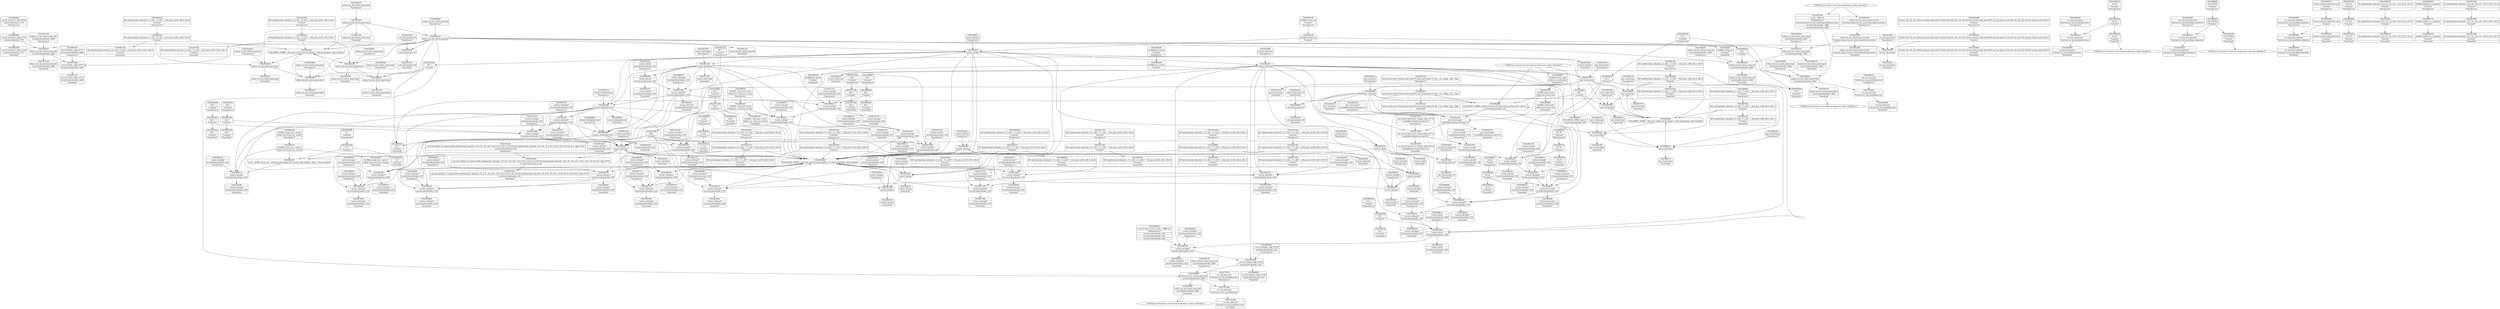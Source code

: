 digraph {
	CE0x5893890 [shape=record,shape=Mrecord,label="{CE0x5893890|_ret_i32_%retval.0,_!dbg_!27728|security/selinux/avc.c,775}"]
	"CONST[source:2(external),value:2(dynamic)][purpose:{subject}][SrcIdx:2]"
	CE0x5861d70 [shape=record,shape=Mrecord,label="{CE0x5861d70|current_sid:tmp5|security/selinux/hooks.c,218|*SummSink*}"]
	"CONST[source:0(mediator),value:2(dynamic)][purpose:{object}][SnkIdx:2]"
	CE0x5867570 [shape=record,shape=Mrecord,label="{CE0x5867570|get_current:tmp|*SummSink*}"]
	CE0x5874900 [shape=record,shape=Mrecord,label="{CE0x5874900|selinux_tun_dev_attach_queue:security|Function::selinux_tun_dev_attach_queue&Arg::security::}"]
	CE0x585f110 [shape=record,shape=Mrecord,label="{CE0x585f110|current_sid:land.lhs.true|*SummSource*}"]
	CE0x5878490 [shape=record,shape=Mrecord,label="{CE0x5878490|current_sid:tmp2|*SummSink*}"]
	CE0x5869a90 [shape=record,shape=Mrecord,label="{CE0x5869a90|current_sid:tmp11|security/selinux/hooks.c,218|*SummSource*}"]
	CE0x58797c0 [shape=record,shape=Mrecord,label="{CE0x58797c0|current_sid:tmp17|security/selinux/hooks.c,218|*SummSource*}"]
	CE0x585fea0 [shape=record,shape=Mrecord,label="{CE0x585fea0|selinux_tun_dev_attach_queue:call1|security/selinux/hooks.c,4669}"]
	CE0x587deb0 [shape=record,shape=Mrecord,label="{CE0x587deb0|_call_void_lockdep_rcu_suspicious(i8*_getelementptr_inbounds_(_25_x_i8_,_25_x_i8_*_.str3,_i32_0,_i32_0),_i32_218,_i8*_getelementptr_inbounds_(_45_x_i8_,_45_x_i8_*_.str12,_i32_0,_i32_0))_#10,_!dbg_!27727|security/selinux/hooks.c,218|*SummSource*}"]
	CE0x5880260 [shape=record,shape=Mrecord,label="{CE0x5880260|_call_void_mcount()_#3}"]
	CE0x5889130 [shape=record,shape=Mrecord,label="{CE0x5889130|current_sid:tobool|security/selinux/hooks.c,218|*SummSink*}"]
	CE0x5854ff0 [shape=record,shape=Mrecord,label="{CE0x5854ff0|selinux_tun_dev_attach_queue:call|security/selinux/hooks.c,4669|*SummSink*}"]
	CE0x5889e80 [shape=record,shape=Mrecord,label="{CE0x5889e80|i32_78|*Constant*|*SummSink*}"]
	CE0x5874140 [shape=record,shape=Mrecord,label="{CE0x5874140|selinux_tun_dev_attach_queue:call1|security/selinux/hooks.c,4669|*SummSource*}"]
	CE0x5896f70 [shape=record,shape=Mrecord,label="{CE0x5896f70|i32_4194304|*Constant*}"]
	CE0x588f7b0 [shape=record,shape=Mrecord,label="{CE0x588f7b0|current_sid:tmp13|security/selinux/hooks.c,218|*SummSource*}"]
	CE0x5861de0 [shape=record,shape=Mrecord,label="{CE0x5861de0|current_sid:tmp6|security/selinux/hooks.c,218}"]
	CE0x588a180 [shape=record,shape=Mrecord,label="{CE0x588a180|current_sid:cred|security/selinux/hooks.c,218|*SummSource*}"]
	CE0x6d6df10 [shape=record,shape=Mrecord,label="{CE0x6d6df10|current_sid:entry|*SummSource*}"]
	CE0x588a840 [shape=record,shape=Mrecord,label="{CE0x588a840|current_sid:tmp24|security/selinux/hooks.c,220|*SummSource*}"]
	CE0x587a120 [shape=record,shape=Mrecord,label="{CE0x587a120|current_sid:do.body}"]
	CE0x586c550 [shape=record,shape=Mrecord,label="{CE0x586c550|i8_1|*Constant*}"]
	CE0x5873490 [shape=record,shape=Mrecord,label="{CE0x5873490|_ret_%struct.task_struct*_%tmp4,_!dbg_!27714|./arch/x86/include/asm/current.h,14|*SummSink*}"]
	CE0x5863df0 [shape=record,shape=Mrecord,label="{CE0x5863df0|current_sid:tmp8|security/selinux/hooks.c,218|*SummSink*}"]
	CE0x58992a0 [shape=record,shape=Mrecord,label="{CE0x58992a0|i16_49|*Constant*|*SummSource*}"]
	CE0x5880ec0 [shape=record,shape=Mrecord,label="{CE0x5880ec0|current_sid:security|security/selinux/hooks.c,218}"]
	CE0x5868960 [shape=record,shape=Mrecord,label="{CE0x5868960|i1_true|*Constant*|*SummSource*}"]
	CE0x5889360 [shape=record,shape=Mrecord,label="{CE0x5889360|i64_2|*Constant*|*SummSink*}"]
	CE0x585cbc0 [shape=record,shape=Mrecord,label="{CE0x585cbc0|current_sid:if.then|*SummSink*}"]
	CE0x586d0e0 [shape=record,shape=Mrecord,label="{CE0x586d0e0|current_sid:tmp|*SummSource*}"]
	CE0x58743c0 [shape=record,shape=Mrecord,label="{CE0x58743c0|i64*_getelementptr_inbounds_(_11_x_i64_,_11_x_i64_*___llvm_gcov_ctr125,_i64_0,_i64_6)|*Constant*}"]
	CE0x5877040 [shape=record,shape=Mrecord,label="{CE0x5877040|i64*_getelementptr_inbounds_(_11_x_i64_,_11_x_i64_*___llvm_gcov_ctr125,_i64_0,_i64_10)|*Constant*|*SummSource*}"]
	CE0x58882c0 [shape=record,shape=Mrecord,label="{CE0x58882c0|_call_void_mcount()_#3|*SummSink*}"]
	CE0x5878ca0 [shape=record,shape=Mrecord,label="{CE0x5878ca0|_call_void_mcount()_#3}"]
	CE0x5877350 [shape=record,shape=Mrecord,label="{CE0x5877350|current_sid:tmp20|security/selinux/hooks.c,218|*SummSource*}"]
	CE0x589a430 [shape=record,shape=Mrecord,label="{CE0x589a430|current_sid:if.end}"]
	CE0x5868660 [shape=record,shape=Mrecord,label="{CE0x5868660|current_sid:tmp14|security/selinux/hooks.c,218|*SummSink*}"]
	CE0x5878350 [shape=record,shape=Mrecord,label="{CE0x5878350|i64*_getelementptr_inbounds_(_11_x_i64_,_11_x_i64_*___llvm_gcov_ctr125,_i64_0,_i64_1)|*Constant*|*SummSource*}"]
	CE0x58925b0 [shape=record,shape=Mrecord,label="{CE0x58925b0|avc_has_perm:auditdata|Function::avc_has_perm&Arg::auditdata::}"]
	CE0x5896e90 [shape=record,shape=Mrecord,label="{CE0x5896e90|avc_has_perm:tclass|Function::avc_has_perm&Arg::tclass::|*SummSink*}"]
	CE0x5867670 [shape=record,shape=Mrecord,label="{CE0x5867670|selinux_tun_dev_attach_queue:tmp4|security/selinux/hooks.c,4667|*SummSink*}"]
	CE0x588e600 [shape=record,shape=Mrecord,label="{CE0x588e600|current_sid:sid|security/selinux/hooks.c,220}"]
	CE0x5878b90 [shape=record,shape=Mrecord,label="{CE0x5878b90|current_sid:tmp3|*SummSink*}"]
	CE0x5885bf0 [shape=record,shape=Mrecord,label="{CE0x5885bf0|current_sid:tmp2|*SummSource*}"]
	CE0x5869d40 [shape=record,shape=Mrecord,label="{CE0x5869d40|current_sid:tmp12|security/selinux/hooks.c,218}"]
	CE0x587e900 [shape=record,shape=Mrecord,label="{CE0x587e900|_ret_i32_%tmp24,_!dbg_!27742|security/selinux/hooks.c,220}"]
	CE0x587f080 [shape=record,shape=Mrecord,label="{CE0x587f080|_call_void_mcount()_#3}"]
	CE0x5865990 [shape=record,shape=Mrecord,label="{CE0x5865990|i32_218|*Constant*}"]
	CE0x58bc910 [shape=record,shape=Mrecord,label="{CE0x58bc910|i64*_getelementptr_inbounds_(_2_x_i64_,_2_x_i64_*___llvm_gcov_ctr98,_i64_0,_i64_1)|*Constant*|*SummSink*}"]
	CE0x75319b0 [shape=record,shape=Mrecord,label="{CE0x75319b0|avc_has_perm:ssid|Function::avc_has_perm&Arg::ssid::}"]
	CE0x58678d0 [shape=record,shape=Mrecord,label="{CE0x58678d0|selinux_tun_dev_attach_queue:tmp4|security/selinux/hooks.c,4667|*SummSource*}"]
	CE0x58679b0 [shape=record,shape=Mrecord,label="{CE0x58679b0|get_current:tmp1|*SummSource*}"]
	CE0x58806f0 [shape=record,shape=Mrecord,label="{CE0x58806f0|i32_22|*Constant*}"]
	CE0x588ff40 [shape=record,shape=Mrecord,label="{CE0x588ff40|i64*_getelementptr_inbounds_(_11_x_i64_,_11_x_i64_*___llvm_gcov_ctr125,_i64_0,_i64_1)|*Constant*}"]
	CE0x5864a90 [shape=record,shape=Mrecord,label="{CE0x5864a90|GLOBAL:get_current|*Constant*}"]
	CE0x587b1d0 [shape=record,shape=Mrecord,label="{CE0x587b1d0|_call_void_mcount()_#3|*SummSource*}"]
	CE0x585cb50 [shape=record,shape=Mrecord,label="{CE0x585cb50|current_sid:if.then|*SummSource*}"]
	CE0x587c530 [shape=record,shape=Mrecord,label="{CE0x587c530|i64*_getelementptr_inbounds_(_11_x_i64_,_11_x_i64_*___llvm_gcov_ctr125,_i64_0,_i64_9)|*Constant*|*SummSource*}"]
	CE0x588b530 [shape=record,shape=Mrecord,label="{CE0x588b530|get_current:tmp3|*SummSource*}"]
	CE0x586c870 [shape=record,shape=Mrecord,label="{CE0x586c870|i8_1|*Constant*|*SummSink*}"]
	CE0x589b800 [shape=record,shape=Mrecord,label="{CE0x589b800|current_sid:land.lhs.true2|*SummSource*}"]
	CE0x58877c0 [shape=record,shape=Mrecord,label="{CE0x58877c0|current_sid:tmp16|security/selinux/hooks.c,218|*SummSource*}"]
	CE0x585ccf0 [shape=record,shape=Mrecord,label="{CE0x585ccf0|current_sid:tmp}"]
	CE0x585efd0 [shape=record,shape=Mrecord,label="{CE0x585efd0|current_sid:land.lhs.true}"]
	CE0x5896f00 [shape=record,shape=Mrecord,label="{CE0x5896f00|i32_4194304|*Constant*|*SummSource*}"]
	CE0x5872030 [shape=record,shape=Mrecord,label="{CE0x5872030|i64_0|*Constant*}"]
	CE0x585ce60 [shape=record,shape=Mrecord,label="{CE0x585ce60|COLLAPSED:_GCMRE___llvm_gcov_ctr125_internal_global_11_x_i64_zeroinitializer:_elem_0:default:}"]
	CE0x5880950 [shape=record,shape=Mrecord,label="{CE0x5880950|i32_22|*Constant*|*SummSource*}"]
	CE0x58ba790 [shape=record,shape=Mrecord,label="{CE0x58ba790|get_current:tmp4|./arch/x86/include/asm/current.h,14|*SummSink*}"]
	"CONST[source:1(input),value:2(dynamic)][purpose:{object}][SrcIdx:1]"
	CE0x588e780 [shape=record,shape=Mrecord,label="{CE0x588e780|get_current:tmp2|*SummSink*}"]
	CE0x58761f0 [shape=record,shape=Mrecord,label="{CE0x58761f0|i64*_getelementptr_inbounds_(_11_x_i64_,_11_x_i64_*___llvm_gcov_ctr125,_i64_0,_i64_8)|*Constant*|*SummSource*}"]
	CE0x5881890 [shape=record,shape=Mrecord,label="{CE0x5881890|current_sid:tmp10|security/selinux/hooks.c,218}"]
	CE0x5881820 [shape=record,shape=Mrecord,label="{CE0x5881820|i64_5|*Constant*}"]
	CE0x5863cf0 [shape=record,shape=Mrecord,label="{CE0x5863cf0|current_sid:tobool1|security/selinux/hooks.c,218}"]
	CE0x5872fa0 [shape=record,shape=Mrecord,label="{CE0x5872fa0|current_sid:call4|security/selinux/hooks.c,218|*SummSource*}"]
	CE0x58815f0 [shape=record,shape=Mrecord,label="{CE0x58815f0|i64_4|*Constant*|*SummSource*}"]
	CE0x5887540 [shape=record,shape=Mrecord,label="{CE0x5887540|current_sid:tmp16|security/selinux/hooks.c,218}"]
	CE0x5887940 [shape=record,shape=Mrecord,label="{CE0x5887940|current_sid:tmp16|security/selinux/hooks.c,218|*SummSink*}"]
	CE0x587d0c0 [shape=record,shape=Mrecord,label="{CE0x587d0c0|current_sid:tmp1|*SummSource*}"]
	CE0x58604c0 [shape=record,shape=Mrecord,label="{CE0x58604c0|current_sid:tmp8|security/selinux/hooks.c,218}"]
	CE0x587c8c0 [shape=record,shape=Mrecord,label="{CE0x587c8c0|%struct.task_struct*_(%struct.task_struct**)*_asm_movq_%gs:$_1:P_,$0_,_r,im,_dirflag_,_fpsr_,_flags_|*SummSink*}"]
	CE0x5881900 [shape=record,shape=Mrecord,label="{CE0x5881900|i64_5|*Constant*|*SummSource*}"]
	CE0x5885f60 [shape=record,shape=Mrecord,label="{CE0x5885f60|current_sid:tmp3|*SummSource*}"]
	CE0x5880440 [shape=record,shape=Mrecord,label="{CE0x5880440|0:_i32,_4:_i32,_8:_i32,_12:_i32,_:_CMRE_4,8_|*MultipleSource*|security/selinux/hooks.c,218|security/selinux/hooks.c,218|security/selinux/hooks.c,220}"]
	CE0x5862250 [shape=record,shape=Mrecord,label="{CE0x5862250|0:_i8,_:_GCMR_current_sid.__warned_internal_global_i8_0,_section_.data.unlikely_,_align_1:_elem_0:default:}"]
	CE0x5878f10 [shape=record,shape=Mrecord,label="{CE0x5878f10|_call_void_mcount()_#3|*SummSource*}"]
	CE0x588d850 [shape=record,shape=Mrecord,label="{CE0x588d850|current_sid:tmp22|security/selinux/hooks.c,218|*SummSource*}"]
	CE0x587df20 [shape=record,shape=Mrecord,label="{CE0x587df20|_call_void_lockdep_rcu_suspicious(i8*_getelementptr_inbounds_(_25_x_i8_,_25_x_i8_*_.str3,_i32_0,_i32_0),_i32_218,_i8*_getelementptr_inbounds_(_45_x_i8_,_45_x_i8_*_.str12,_i32_0,_i32_0))_#10,_!dbg_!27727|security/selinux/hooks.c,218|*SummSink*}"]
	CE0x585e490 [shape=record,shape=Mrecord,label="{CE0x585e490|current_sid:tmp19|security/selinux/hooks.c,218|*SummSource*}"]
	CE0x587ae10 [shape=record,shape=Mrecord,label="{CE0x587ae10|current_sid:tmp10|security/selinux/hooks.c,218|*SummSink*}"]
	CE0x5876750 [shape=record,shape=Mrecord,label="{CE0x5876750|i32_218|*Constant*|*SummSource*}"]
	CE0x5864eb0 [shape=record,shape=Mrecord,label="{CE0x5864eb0|GLOBAL:get_current|*Constant*|*SummSink*}"]
	CE0x5862940 [shape=record,shape=Mrecord,label="{CE0x5862940|_ret_i32_%retval.0,_!dbg_!27728|security/selinux/avc.c,775|*SummSink*}"]
	CE0x58801c0 [shape=record,shape=Mrecord,label="{CE0x58801c0|get_current:tmp3|*SummSink*}"]
	CE0x58642a0 [shape=record,shape=Mrecord,label="{CE0x58642a0|current_sid:tmp6|security/selinux/hooks.c,218|*SummSource*}"]
	CE0x585c1c0 [shape=record,shape=Mrecord,label="{CE0x585c1c0|selinux_tun_dev_attach_queue:bb|*SummSink*}"]
	CE0x588a930 [shape=record,shape=Mrecord,label="{CE0x588a930|current_sid:tmp24|security/selinux/hooks.c,220|*SummSink*}"]
	CE0x585fe30 [shape=record,shape=Mrecord,label="{CE0x585fe30|selinux_tun_dev_attach_queue:tmp5|security/selinux/hooks.c,4669|*SummSink*}"]
	CE0x5888ae0 [shape=record,shape=Mrecord,label="{CE0x5888ae0|current_sid:do.end|*SummSink*}"]
	CE0x58793b0 [shape=record,shape=Mrecord,label="{CE0x58793b0|i64*_getelementptr_inbounds_(_11_x_i64_,_11_x_i64_*___llvm_gcov_ctr125,_i64_0,_i64_9)|*Constant*|*SummSink*}"]
	CE0x7531a80 [shape=record,shape=Mrecord,label="{CE0x7531a80|avc_has_perm:ssid|Function::avc_has_perm&Arg::ssid::|*SummSink*}"]
	CE0x5855350 [shape=record,shape=Mrecord,label="{CE0x5855350|i64_1|*Constant*}"]
	CE0x5877870 [shape=record,shape=Mrecord,label="{CE0x5877870|current_sid:call4|security/selinux/hooks.c,218}"]
	CE0x588ac60 [shape=record,shape=Mrecord,label="{CE0x588ac60|get_current:bb|*SummSink*}"]
	CE0x5859a80 [shape=record,shape=Mrecord,label="{CE0x5859a80|avc_has_perm:requested|Function::avc_has_perm&Arg::requested::|*SummSource*}"]
	CE0x5880b60 [shape=record,shape=Mrecord,label="{CE0x5880b60|i32_22|*Constant*|*SummSink*}"]
	CE0x5868d70 [shape=record,shape=Mrecord,label="{CE0x5868d70|current_sid:tmp5|security/selinux/hooks.c,218|*SummSource*}"]
	CE0x58883b0 [shape=record,shape=Mrecord,label="{CE0x58883b0|current_sid:call|security/selinux/hooks.c,218}"]
	CE0x5872130 [shape=record,shape=Mrecord,label="{CE0x5872130|current_sid:tmp4|security/selinux/hooks.c,218|*SummSink*}"]
	CE0x5873010 [shape=record,shape=Mrecord,label="{CE0x5873010|get_current:entry}"]
	CE0x58742b0 [shape=record,shape=Mrecord,label="{CE0x58742b0|current_sid:tmp12|security/selinux/hooks.c,218|*SummSink*}"]
	CE0x586d270 [shape=record,shape=Mrecord,label="{CE0x586d270|current_sid:tmp|*SummSink*}"]
	CE0x5868ee0 [shape=record,shape=Mrecord,label="{CE0x5868ee0|current_sid:tmp5|security/selinux/hooks.c,218}"]
	CE0x588e710 [shape=record,shape=Mrecord,label="{CE0x588e710|get_current:tmp2|*SummSource*}"]
	CE0x587af40 [shape=record,shape=Mrecord,label="{CE0x587af40|current_sid:tmp11|security/selinux/hooks.c,218}"]
	CE0x587de40 [shape=record,shape=Mrecord,label="{CE0x587de40|_call_void_lockdep_rcu_suspicious(i8*_getelementptr_inbounds_(_25_x_i8_,_25_x_i8_*_.str3,_i32_0,_i32_0),_i32_218,_i8*_getelementptr_inbounds_(_45_x_i8_,_45_x_i8_*_.str12,_i32_0,_i32_0))_#10,_!dbg_!27727|security/selinux/hooks.c,218}"]
	CE0x585cac0 [shape=record,shape=Mrecord,label="{CE0x585cac0|current_sid:if.then}"]
	CE0x588a080 [shape=record,shape=Mrecord,label="{CE0x588a080|COLLAPSED:_GCMRE_current_task_external_global_%struct.task_struct*:_elem_0::|security/selinux/hooks.c,218}"]
	CE0x5864420 [shape=record,shape=Mrecord,label="{CE0x5864420|current_sid:tmp6|security/selinux/hooks.c,218|*SummSink*}"]
	CE0x5886720 [shape=record,shape=Mrecord,label="{CE0x5886720|GLOBAL:__llvm_gcov_ctr125|Global_var:__llvm_gcov_ctr125|*SummSink*}"]
	CE0x58670b0 [shape=record,shape=Mrecord,label="{CE0x58670b0|i64*_getelementptr_inbounds_(_2_x_i64_,_2_x_i64_*___llvm_gcov_ctr98,_i64_0,_i64_1)|*Constant*}"]
	CE0x585bda0 [shape=record,shape=Mrecord,label="{CE0x585bda0|COLLAPSED:_GCMRE___llvm_gcov_ctr411_internal_global_2_x_i64_zeroinitializer:_elem_0:default:}"]
	CE0x58bca20 [shape=record,shape=Mrecord,label="{CE0x58bca20|i64*_getelementptr_inbounds_(_2_x_i64_,_2_x_i64_*___llvm_gcov_ctr98,_i64_0,_i64_0)|*Constant*|*SummSource*}"]
	"CONST[source:0(mediator),value:0(static)][purpose:{operation}][SnkIdx:3]"
	CE0x585af30 [shape=record,shape=Mrecord,label="{CE0x585af30|selinux_tun_dev_attach_queue:tmp|*SummSink*}"]
	CE0x588e520 [shape=record,shape=Mrecord,label="{CE0x588e520|current_sid:sid|security/selinux/hooks.c,220|*SummSink*}"]
	CE0x5894ab0 [shape=record,shape=Mrecord,label="{CE0x5894ab0|%struct.common_audit_data*_null|*Constant*|*SummSink*}"]
	CE0x585e8f0 [shape=record,shape=Mrecord,label="{CE0x585e8f0|selinux_tun_dev_attach_queue:tmp1}"]
	CE0x5859dc0 [shape=record,shape=Mrecord,label="{CE0x5859dc0|selinux_tun_dev_attach_queue:bb}"]
	CE0x5159070 [shape=record,shape=Mrecord,label="{CE0x5159070|avc_has_perm:entry}"]
	CE0x588dd10 [shape=record,shape=Mrecord,label="{CE0x588dd10|current_sid:tmp23|security/selinux/hooks.c,218|*SummSource*}"]
	CE0x587c7e0 [shape=record,shape=Mrecord,label="{CE0x587c7e0|%struct.task_struct*_(%struct.task_struct**)*_asm_movq_%gs:$_1:P_,$0_,_r,im,_dirflag_,_fpsr_,_flags_|*SummSource*}"]
	CE0x5857bf0 [shape=record,shape=Mrecord,label="{CE0x5857bf0|i64*_getelementptr_inbounds_(_2_x_i64_,_2_x_i64_*___llvm_gcov_ctr411,_i64_0,_i64_1)|*Constant*|*SummSink*}"]
	CE0x5869090 [shape=record,shape=Mrecord,label="{CE0x5869090|selinux_tun_dev_attach_queue:call|security/selinux/hooks.c,4669}"]
	CE0x5886c30 [shape=record,shape=Mrecord,label="{CE0x5886c30|GLOBAL:current_sid.__warned|Global_var:current_sid.__warned}"]
	CE0x5876180 [shape=record,shape=Mrecord,label="{CE0x5876180|i64*_getelementptr_inbounds_(_11_x_i64_,_11_x_i64_*___llvm_gcov_ctr125,_i64_0,_i64_8)|*Constant*}"]
	CE0x5889ef0 [shape=record,shape=Mrecord,label="{CE0x5889ef0|i32_78|*Constant*|*SummSource*}"]
	CE0x5889870 [shape=record,shape=Mrecord,label="{CE0x5889870|current_sid:land.lhs.true|*SummSink*}"]
	CE0x58629b0 [shape=record,shape=Mrecord,label="{CE0x58629b0|_ret_i32_%retval.0,_!dbg_!27728|security/selinux/avc.c,775|*SummSource*}"]
	CE0x588a540 [shape=record,shape=Mrecord,label="{CE0x588a540|current_sid:tmp21|security/selinux/hooks.c,218}"]
	"CONST[source:0(mediator),value:2(dynamic)][purpose:{object}][SnkIdx:1]"
	CE0x588aae0 [shape=record,shape=Mrecord,label="{CE0x588aae0|get_current:bb|*SummSource*}"]
	CE0x587ced0 [shape=record,shape=Mrecord,label="{CE0x587ced0|current_sid:tmp1}"]
	CE0x587a300 [shape=record,shape=Mrecord,label="{CE0x587a300|current_sid:do.body|*SummSink*}"]
	CE0x5898110 [shape=record,shape=Mrecord,label="{CE0x5898110|avc_has_perm:tclass|Function::avc_has_perm&Arg::tclass::}"]
	CE0x58745f0 [shape=record,shape=Mrecord,label="{CE0x58745f0|i64*_getelementptr_inbounds_(_11_x_i64_,_11_x_i64_*___llvm_gcov_ctr125,_i64_0,_i64_6)|*Constant*|*SummSource*}"]
	CE0x58926b0 [shape=record,shape=Mrecord,label="{CE0x58926b0|avc_has_perm:auditdata|Function::avc_has_perm&Arg::auditdata::|*SummSource*}"]
	CE0x5861a30 [shape=record,shape=Mrecord,label="{CE0x5861a30|selinux_tun_dev_attach_queue:tmp2}"]
	CE0x58607b0 [shape=record,shape=Mrecord,label="{CE0x58607b0|selinux_tun_dev_attach_queue:tmp2|*SummSink*}"]
	CE0x588e3c0 [shape=record,shape=Mrecord,label="{CE0x588e3c0|i32_1|*Constant*|*SummSink*}"]
	CE0x585e360 [shape=record,shape=Mrecord,label="{CE0x585e360|i64*_getelementptr_inbounds_(_11_x_i64_,_11_x_i64_*___llvm_gcov_ctr125,_i64_0,_i64_10)|*Constant*}"]
	CE0x58949d0 [shape=record,shape=Mrecord,label="{CE0x58949d0|%struct.common_audit_data*_null|*Constant*}"]
	CE0x58771d0 [shape=record,shape=Mrecord,label="{CE0x58771d0|current_sid:tmp20|security/selinux/hooks.c,218}"]
	"CONST[source:0(mediator),value:2(dynamic)][purpose:{subject}][SnkIdx:0]"
	CE0x587c360 [shape=record,shape=Mrecord,label="{CE0x587c360|i64*_getelementptr_inbounds_(_11_x_i64_,_11_x_i64_*___llvm_gcov_ctr125,_i64_0,_i64_9)|*Constant*}"]
	CE0x586d530 [shape=record,shape=Mrecord,label="{CE0x586d530|selinux_tun_dev_attach_queue:sid|security/selinux/hooks.c,4669}"]
	CE0x5875f40 [shape=record,shape=Mrecord,label="{CE0x5875f40|i64*_getelementptr_inbounds_(_11_x_i64_,_11_x_i64_*___llvm_gcov_ctr125,_i64_0,_i64_8)|*Constant*|*SummSink*}"]
	CE0x5869eb0 [shape=record,shape=Mrecord,label="{CE0x5869eb0|current_sid:tmp12|security/selinux/hooks.c,218|*SummSource*}"]
	CE0x5878600 [shape=record,shape=Mrecord,label="{CE0x5878600|current_sid:tmp2}"]
	CE0x5858f50 [shape=record,shape=Mrecord,label="{CE0x5858f50|selinux_tun_dev_attach_queue:tmp5|security/selinux/hooks.c,4669|*SummSource*}"]
	CE0x58695a0 [shape=record,shape=Mrecord,label="{CE0x58695a0|i32_0|*Constant*}"]
	CE0x5875e10 [shape=record,shape=Mrecord,label="{CE0x5875e10|i1_true|*Constant*|*SummSink*}"]
	CE0x5875b60 [shape=record,shape=Mrecord,label="{CE0x5875b60|selinux_tun_dev_attach_queue:sid|security/selinux/hooks.c,4669|*SummSink*}"]
	CE0x585dee0 [shape=record,shape=Mrecord,label="{CE0x585dee0|current_sid:tmp18|security/selinux/hooks.c,218|*SummSink*}"]
	CE0x5895ce0 [shape=record,shape=Mrecord,label="{CE0x5895ce0|avc_has_perm:tsid|Function::avc_has_perm&Arg::tsid::|*SummSource*}"]
	CE0x585b400 [shape=record,shape=Mrecord,label="{CE0x585b400|i32_0|*Constant*|*SummSink*}"]
	CE0x585a340 [shape=record,shape=Mrecord,label="{CE0x585a340|i64*_getelementptr_inbounds_(_2_x_i64_,_2_x_i64_*___llvm_gcov_ctr411,_i64_0,_i64_0)|*Constant*|*SummSink*}"]
	CE0x5877160 [shape=record,shape=Mrecord,label="{CE0x5877160|current_sid:tmp19|security/selinux/hooks.c,218|*SummSink*}"]
	CE0x51590e0 [shape=record,shape=Mrecord,label="{CE0x51590e0|i32_(i32,_i32,_i16,_i32,_%struct.common_audit_data*)*_bitcast_(i32_(i32,_i32,_i16,_i32,_%struct.common_audit_data.495*)*_avc_has_perm_to_i32_(i32,_i32,_i16,_i32,_%struct.common_audit_data*)*)|*Constant*|*SummSink*}"]
	CE0x5860390 [shape=record,shape=Mrecord,label="{CE0x5860390|GLOBAL:current_sid.__warned|Global_var:current_sid.__warned|*SummSink*}"]
	CE0x58ba720 [shape=record,shape=Mrecord,label="{CE0x58ba720|get_current:tmp4|./arch/x86/include/asm/current.h,14|*SummSource*}"]
	CE0x5860200 [shape=record,shape=Mrecord,label="{CE0x5860200|current_sid:tmp15|security/selinux/hooks.c,218|*SummSource*}"]
	CE0x58730c0 [shape=record,shape=Mrecord,label="{CE0x58730c0|get_current:entry|*SummSource*}"]
	CE0x585fb20 [shape=record,shape=Mrecord,label="{CE0x585fb20|get_current:tmp}"]
	CE0x5854800 [shape=record,shape=Mrecord,label="{CE0x5854800|selinux_tun_dev_attach_queue:tmp1|*SummSource*}"]
	CE0x585c9c0 [shape=record,shape=Mrecord,label="{CE0x585c9c0|current_sid:do.end}"]
	CE0x58727d0 [shape=record,shape=Mrecord,label="{CE0x58727d0|current_sid:tmp7|security/selinux/hooks.c,218|*SummSource*}"]
	CE0x5888a70 [shape=record,shape=Mrecord,label="{CE0x5888a70|%struct.task_struct*_(%struct.task_struct**)*_asm_movq_%gs:$_1:P_,$0_,_r,im,_dirflag_,_fpsr_,_flags_}"]
	CE0x58865f0 [shape=record,shape=Mrecord,label="{CE0x58865f0|GLOBAL:__llvm_gcov_ctr125|Global_var:__llvm_gcov_ctr125|*SummSource*}"]
	CE0x5871f20 [shape=record,shape=Mrecord,label="{CE0x5871f20|i64_3|*Constant*|*SummSink*}"]
	CE0x5862640 [shape=record,shape=Mrecord,label="{CE0x5862640|selinux_tun_dev_attach_queue:sid|security/selinux/hooks.c,4669|*SummSource*}"]
	CE0x58756f0 [shape=record,shape=Mrecord,label="{CE0x58756f0|i8*_getelementptr_inbounds_(_25_x_i8_,_25_x_i8_*_.str3,_i32_0,_i32_0)|*Constant*}"]
	CE0x585ee70 [shape=record,shape=Mrecord,label="{CE0x585ee70|selinux_tun_dev_attach_queue:entry|*SummSource*}"]
	CE0x588e020 [shape=record,shape=Mrecord,label="{CE0x588e020|i32_1|*Constant*}"]
	CE0x5880fd0 [shape=record,shape=Mrecord,label="{CE0x5880fd0|current_sid:security|security/selinux/hooks.c,218|*SummSink*}"]
	CE0x58770f0 [shape=record,shape=Mrecord,label="{CE0x58770f0|i64*_getelementptr_inbounds_(_11_x_i64_,_11_x_i64_*___llvm_gcov_ctr125,_i64_0,_i64_10)|*Constant*|*SummSink*}"]
	CE0x588de90 [shape=record,shape=Mrecord,label="{CE0x588de90|current_sid:tmp23|security/selinux/hooks.c,218|*SummSink*}"]
	CE0x5872660 [shape=record,shape=Mrecord,label="{CE0x5872660|current_sid:tmp7|security/selinux/hooks.c,218}"]
	CE0x5865f50 [shape=record,shape=Mrecord,label="{CE0x5865f50|current_sid:bb|*SummSink*}"]
	CE0x5865610 [shape=record,shape=Mrecord,label="{CE0x5865610|i8*_getelementptr_inbounds_(_25_x_i8_,_25_x_i8_*_.str3,_i32_0,_i32_0)|*Constant*|*SummSink*}"]
	CE0x585b8d0 [shape=record,shape=Mrecord,label="{CE0x585b8d0|i64*_getelementptr_inbounds_(_2_x_i64_,_2_x_i64_*___llvm_gcov_ctr411,_i64_0,_i64_0)|*Constant*}"]
	CE0x58741b0 [shape=record,shape=Mrecord,label="{CE0x58741b0|selinux_tun_dev_attach_queue:call1|security/selinux/hooks.c,4669|*SummSink*}"]
	CE0x58628d0 [shape=record,shape=Mrecord,label="{CE0x58628d0|avc_has_perm:auditdata|Function::avc_has_perm&Arg::auditdata::|*SummSink*}"]
	CE0x588d6d0 [shape=record,shape=Mrecord,label="{CE0x588d6d0|current_sid:tmp22|security/selinux/hooks.c,218}"]
	CE0x5865800 [shape=record,shape=Mrecord,label="{CE0x5865800|GLOBAL:lockdep_rcu_suspicious|*Constant*|*SummSource*}"]
	CE0x5889b60 [shape=record,shape=Mrecord,label="{CE0x5889b60|i64*_getelementptr_inbounds_(_11_x_i64_,_11_x_i64_*___llvm_gcov_ctr125,_i64_0,_i64_0)|*Constant*|*SummSink*}"]
	CE0x5889bf0 [shape=record,shape=Mrecord,label="{CE0x5889bf0|i64*_getelementptr_inbounds_(_2_x_i64_,_2_x_i64_*___llvm_gcov_ctr98,_i64_0,_i64_1)|*Constant*|*SummSource*}"]
	CE0x5858010 [shape=record,shape=Mrecord,label="{CE0x5858010|i64*_getelementptr_inbounds_(_2_x_i64_,_2_x_i64_*___llvm_gcov_ctr411,_i64_0,_i64_1)|*Constant*}"]
	CE0x5865e80 [shape=record,shape=Mrecord,label="{CE0x5865e80|current_sid:bb|*SummSource*}"]
	CE0x5865720 [shape=record,shape=Mrecord,label="{CE0x5865720|GLOBAL:lockdep_rcu_suspicious|*Constant*}"]
	CE0x5889050 [shape=record,shape=Mrecord,label="{CE0x5889050|current_sid:tobool|security/selinux/hooks.c,218|*SummSource*}"]
	CE0x587e550 [shape=record,shape=Mrecord,label="{CE0x587e550|current_sid:tmp9|security/selinux/hooks.c,218|*SummSource*}"]
	CE0x5875bd0 [shape=record,shape=Mrecord,label="{CE0x5875bd0|0:_i32,_:_CRE_0,4_|*MultipleSource*|Function::selinux_tun_dev_attach_queue&Arg::security::|security/selinux/hooks.c,4669|security/selinux/hooks.c,4667}"]
	CE0x5857cb0 [shape=record,shape=Mrecord,label="{CE0x5857cb0|selinux_tun_dev_attach_queue:tmp3|*SummSink*}"]
	CE0x6f16200 [shape=record,shape=Mrecord,label="{CE0x6f16200|avc_has_perm:entry|*SummSource*}"]
	CE0x5861870 [shape=record,shape=Mrecord,label="{CE0x5861870|i64_4|*Constant*}"]
	CE0x585c690 [shape=record,shape=Mrecord,label="{CE0x585c690|GLOBAL:current_sid|*Constant*}"]
	CE0x5868bf0 [shape=record,shape=Mrecord,label="{CE0x5868bf0|i64_0|*Constant*|*SummSource*}"]
	CE0x5865c80 [shape=record,shape=Mrecord,label="{CE0x5865c80|current_sid:land.lhs.true2|*SummSink*}"]
	CE0x58667e0 [shape=record,shape=Mrecord,label="{CE0x58667e0|get_current:tmp1|*SummSink*}"]
	CE0x5869c10 [shape=record,shape=Mrecord,label="{CE0x5869c10|current_sid:tmp11|security/selinux/hooks.c,218|*SummSink*}"]
	CE0x5871e40 [shape=record,shape=Mrecord,label="{CE0x5871e40|i64_3|*Constant*}"]
	CE0x5860270 [shape=record,shape=Mrecord,label="{CE0x5860270|current_sid:tmp15|security/selinux/hooks.c,218|*SummSink*}"]
	CE0x587cf40 [shape=record,shape=Mrecord,label="{CE0x587cf40|i64_1|*Constant*}"]
	CE0x5871fc0 [shape=record,shape=Mrecord,label="{CE0x5871fc0|current_sid:tmp4|security/selinux/hooks.c,218|*SummSource*}"]
	CE0x6f16270 [shape=record,shape=Mrecord,label="{CE0x6f16270|avc_has_perm:entry|*SummSink*}"]
	CE0x5886e90 [shape=record,shape=Mrecord,label="{CE0x5886e90|GLOBAL:current_sid.__warned|Global_var:current_sid.__warned|*SummSource*}"]
	CE0x5879420 [shape=record,shape=Mrecord,label="{CE0x5879420|current_sid:tmp17|security/selinux/hooks.c,218}"]
	CE0x5886410 [shape=record,shape=Mrecord,label="{CE0x5886410|GLOBAL:__llvm_gcov_ctr125|Global_var:__llvm_gcov_ctr125}"]
	CE0x5868c60 [shape=record,shape=Mrecord,label="{CE0x5868c60|i64_0|*Constant*|*SummSink*}"]
	CE0x588fa30 [shape=record,shape=Mrecord,label="{CE0x588fa30|current_sid:tmp14|security/selinux/hooks.c,218}"]
	CE0x586c6f0 [shape=record,shape=Mrecord,label="{CE0x586c6f0|i8_1|*Constant*|*SummSource*}"]
	CE0x58645b0 [shape=record,shape=Mrecord,label="{CE0x58645b0|_ret_i32_%tmp24,_!dbg_!27742|security/selinux/hooks.c,220|*SummSource*}"]
	CE0x58d36c0 [shape=record,shape=Mrecord,label="{CE0x58d36c0|COLLAPSED:_GCMRE___llvm_gcov_ctr98_internal_global_2_x_i64_zeroinitializer:_elem_0:default:}"]
	CE0x587e620 [shape=record,shape=Mrecord,label="{CE0x587e620|current_sid:tmp9|security/selinux/hooks.c,218|*SummSink*}"]
	CE0x585d650 [shape=record,shape=Mrecord,label="{CE0x585d650|i32_0|*Constant*}"]
	CE0x588a010 [shape=record,shape=Mrecord,label="{CE0x588a010|current_sid:cred|security/selinux/hooks.c,218}"]
	CE0x588f820 [shape=record,shape=Mrecord,label="{CE0x588f820|current_sid:tmp13|security/selinux/hooks.c,218|*SummSink*}"]
	CE0x58819a0 [shape=record,shape=Mrecord,label="{CE0x58819a0|i64_5|*Constant*|*SummSink*}"]
	CE0x58aec00 [shape=record,shape=Mrecord,label="{CE0x58aec00|get_current:tmp4|./arch/x86/include/asm/current.h,14}"]
	CE0x58aea60 [shape=record,shape=Mrecord,label="{CE0x58aea60|_call_void_mcount()_#3|*SummSource*}"]
	CE0x58892f0 [shape=record,shape=Mrecord,label="{CE0x58892f0|i64_2|*Constant*|*SummSource*}"]
	CE0x5862410 [shape=record,shape=Mrecord,label="{CE0x5862410|current_sid:tmp8|security/selinux/hooks.c,218|*SummSource*}"]
	CE0x5867250 [shape=record,shape=Mrecord,label="{CE0x5867250|_ret_i32_%call1,_!dbg_!27717|security/selinux/hooks.c,4669|*SummSource*}"]
	CE0x5857fa0 [shape=record,shape=Mrecord,label="{CE0x5857fa0|selinux_tun_dev_attach_queue:entry}"]
	CE0x5889980 [shape=record,shape=Mrecord,label="{CE0x5889980|i64*_getelementptr_inbounds_(_11_x_i64_,_11_x_i64_*___llvm_gcov_ctr125,_i64_0,_i64_0)|*Constant*|*SummSource*}"]
	CE0x58805c0 [shape=record,shape=Mrecord,label="{CE0x58805c0|current_sid:tmp21|security/selinux/hooks.c,218|*SummSource*}"]
	CE0x58646f0 [shape=record,shape=Mrecord,label="{CE0x58646f0|selinux_tun_dev_attach_queue:tmp2|*SummSource*}"]
	CE0x5873dd0 [shape=record,shape=Mrecord,label="{CE0x5873dd0|_ret_i32_%call1,_!dbg_!27717|security/selinux/hooks.c,4669}"]
	CE0x5854590 [shape=record,shape=Mrecord,label="{CE0x5854590|avc_has_perm:tsid|Function::avc_has_perm&Arg::tsid::|*SummSink*}"]
	CE0x5858ee0 [shape=record,shape=Mrecord,label="{CE0x5858ee0|selinux_tun_dev_attach_queue:tmp5|security/selinux/hooks.c,4669}"]
	CE0x5888960 [shape=record,shape=Mrecord,label="{CE0x5888960|GLOBAL:current_task|Global_var:current_task|*SummSink*}"]
	CE0x588e240 [shape=record,shape=Mrecord,label="{CE0x588e240|i32_1|*Constant*|*SummSource*}"]
	CE0x587ac90 [shape=record,shape=Mrecord,label="{CE0x587ac90|current_sid:tmp10|security/selinux/hooks.c,218|*SummSource*}"]
	CE0x5879830 [shape=record,shape=Mrecord,label="{CE0x5879830|current_sid:tmp17|security/selinux/hooks.c,218|*SummSink*}"]
	CE0x5867cc0 [shape=record,shape=Mrecord,label="{CE0x5867cc0|selinux_tun_dev_attach_queue:tmp4|security/selinux/hooks.c,4667}"]
	CE0x5854b40 [shape=record,shape=Mrecord,label="{CE0x5854b40|selinux_tun_dev_attach_queue:tmp}"]
	CE0x58df0a0 [shape=record,shape=Mrecord,label="{CE0x58df0a0|i64_1|*Constant*}"]
	CE0x58890c0 [shape=record,shape=Mrecord,label="{CE0x58890c0|i64_2|*Constant*}"]
	CE0x5859660 [shape=record,shape=Mrecord,label="{CE0x5859660|selinux_tun_dev_attach_queue:bb|*SummSource*}"]
	CE0x5873240 [shape=record,shape=Mrecord,label="{CE0x5873240|_ret_%struct.task_struct*_%tmp4,_!dbg_!27714|./arch/x86/include/asm/current.h,14|*SummSource*}"]
	CE0x586fd80 [shape=record,shape=Mrecord,label="{CE0x586fd80|get_current:bb}"]
	CE0x5867940 [shape=record,shape=Mrecord,label="{CE0x5867940|get_current:tmp1}"]
	CE0x5855610 [shape=record,shape=Mrecord,label="{CE0x5855610|i64*_getelementptr_inbounds_(_2_x_i64_,_2_x_i64_*___llvm_gcov_ctr411,_i64_0,_i64_0)|*Constant*|*SummSource*}"]
	CE0x5880f30 [shape=record,shape=Mrecord,label="{CE0x5880f30|current_sid:security|security/selinux/hooks.c,218|*SummSource*}"]
	CE0x588ad90 [shape=record,shape=Mrecord,label="{CE0x588ad90|i64*_getelementptr_inbounds_(_2_x_i64_,_2_x_i64_*___llvm_gcov_ctr98,_i64_0,_i64_0)|*Constant*}"]
	CE0x58807e0 [shape=record,shape=Mrecord,label="{CE0x58807e0|current_sid:tmp21|security/selinux/hooks.c,218|*SummSink*}"]
	CE0x58aeb60 [shape=record,shape=Mrecord,label="{CE0x58aeb60|_call_void_mcount()_#3|*SummSink*}"]
	CE0x585a3f0 [shape=record,shape=Mrecord,label="{CE0x585a3f0|selinux_tun_dev_attach_queue:entry|*SummSink*}"]
	CE0x585b140 [shape=record,shape=Mrecord,label="{CE0x585b140|i32_0|*Constant*|*SummSource*}"]
	CE0x589a520 [shape=record,shape=Mrecord,label="{CE0x589a520|current_sid:if.end|*SummSource*}"]
	CE0x5863be0 [shape=record,shape=Mrecord,label="{CE0x5863be0|i64_1|*Constant*|*SummSink*}"]
	CE0x58615c0 [shape=record,shape=Mrecord,label="{CE0x58615c0|current_sid:tobool1|security/selinux/hooks.c,218|*SummSource*}"]
	CE0x5854e00 [shape=record,shape=Mrecord,label="{CE0x5854e00|avc_has_perm:tclass|Function::avc_has_perm&Arg::tclass::|*SummSource*}"]
	CE0x587b860 [shape=record,shape=Mrecord,label="{CE0x587b860|current_sid:do.end|*SummSource*}"]
	CE0x588a250 [shape=record,shape=Mrecord,label="{CE0x588a250|current_sid:cred|security/selinux/hooks.c,218|*SummSink*}"]
	CE0x5864620 [shape=record,shape=Mrecord,label="{CE0x5864620|_ret_i32_%tmp24,_!dbg_!27742|security/selinux/hooks.c,220|*SummSink*}"]
	CE0x5865b60 [shape=record,shape=Mrecord,label="{CE0x5865b60|selinux_tun_dev_attach_queue:tmp3|*SummSource*}"]
	CE0x5859c70 [shape=record,shape=Mrecord,label="{CE0x5859c70|selinux_tun_dev_attach_queue:call|security/selinux/hooks.c,4669|*SummSource*}"]
	CE0x58d3730 [shape=record,shape=Mrecord,label="{CE0x58d3730|get_current:tmp|*SummSource*}"]
	CE0x5871eb0 [shape=record,shape=Mrecord,label="{CE0x5871eb0|i64_3|*Constant*|*SummSource*}"]
	CE0x5859f20 [shape=record,shape=Mrecord,label="{CE0x5859f20|i64*_getelementptr_inbounds_(_2_x_i64_,_2_x_i64_*___llvm_gcov_ctr411,_i64_0,_i64_1)|*Constant*|*SummSource*}"]
	CE0x585fbc0 [shape=record,shape=Mrecord,label="{CE0x585fbc0|current_sid:sid|security/selinux/hooks.c,220|*SummSource*}"]
	CE0x587e890 [shape=record,shape=Mrecord,label="{CE0x587e890|current_sid:entry|*SummSink*}"]
	CE0x58546b0 [shape=record,shape=Mrecord,label="{CE0x58546b0|i16_49|*Constant*}"]
	CE0x5863a80 [shape=record,shape=Mrecord,label="{CE0x5863a80|i32_(i32,_i32,_i16,_i32,_%struct.common_audit_data*)*_bitcast_(i32_(i32,_i32,_i16,_i32,_%struct.common_audit_data.495*)*_avc_has_perm_to_i32_(i32,_i32,_i16,_i32,_%struct.common_audit_data*)*)|*Constant*|*SummSource*}"]
	CE0x585f210 [shape=record,shape=Mrecord,label="{CE0x585f210|i64*_getelementptr_inbounds_(_11_x_i64_,_11_x_i64_*___llvm_gcov_ctr125,_i64_0,_i64_0)|*Constant*}"]
	CE0x588f740 [shape=record,shape=Mrecord,label="{CE0x588f740|current_sid:tmp13|security/selinux/hooks.c,218}"]
	CE0x585ef20 [shape=record,shape=Mrecord,label="{CE0x585ef20|current_sid:entry}"]
	CE0x5874c10 [shape=record,shape=Mrecord,label="{CE0x5874c10|_call_void_mcount()_#3|*SummSink*}"]
	CE0x5878500 [shape=record,shape=Mrecord,label="{CE0x5878500|i64*_getelementptr_inbounds_(_11_x_i64_,_11_x_i64_*___llvm_gcov_ctr125,_i64_0,_i64_1)|*Constant*|*SummSink*}"]
	CE0x7531b20 [shape=record,shape=Mrecord,label="{CE0x7531b20|avc_has_perm:tsid|Function::avc_has_perm&Arg::tsid::}"]
	CE0x5894a40 [shape=record,shape=Mrecord,label="{CE0x5894a40|i32_4194304|*Constant*|*SummSink*}"]
	CE0x586b9c0 [shape=record,shape=Mrecord,label="{CE0x586b9c0|selinux_tun_dev_attach_queue:tmp3}"]
	CE0x585a650 [shape=record,shape=Mrecord,label="{CE0x585a650|selinux_tun_dev_attach_queue:security|Function::selinux_tun_dev_attach_queue&Arg::security::|*SummSource*}"]
	CE0x588dac0 [shape=record,shape=Mrecord,label="{CE0x588dac0|current_sid:tmp22|security/selinux/hooks.c,218|*SummSink*}"]
	CE0x585c740 [shape=record,shape=Mrecord,label="{CE0x585c740|i64_1|*Constant*|*SummSource*}"]
	CE0x58937c0 [shape=record,shape=Mrecord,label="{CE0x58937c0|%struct.common_audit_data*_null|*Constant*|*SummSource*}"]
	CE0x5864d30 [shape=record,shape=Mrecord,label="{CE0x5864d30|GLOBAL:get_current|*Constant*|*SummSource*}"]
	CE0x5870130 [shape=record,shape=Mrecord,label="{CE0x5870130|i64*_getelementptr_inbounds_(_2_x_i64_,_2_x_i64_*___llvm_gcov_ctr98,_i64_0,_i64_0)|*Constant*|*SummSink*}"]
	CE0x585c880 [shape=record,shape=Mrecord,label="{CE0x585c880|selinux_tun_dev_attach_queue:security|Function::selinux_tun_dev_attach_queue&Arg::security::|*SummSink*}"]
	CE0x588a750 [shape=record,shape=Mrecord,label="{CE0x588a750|current_sid:tmp24|security/selinux/hooks.c,220}"]
	CE0x5868480 [shape=record,shape=Mrecord,label="{CE0x5868480|current_sid:tmp14|security/selinux/hooks.c,218|*SummSource*}"]
	CE0x5865870 [shape=record,shape=Mrecord,label="{CE0x5865870|GLOBAL:lockdep_rcu_suspicious|*Constant*|*SummSink*}"]
	CE0x5860190 [shape=record,shape=Mrecord,label="{CE0x5860190|current_sid:tmp15|security/selinux/hooks.c,218}"]
	CE0x58893d0 [shape=record,shape=Mrecord,label="{CE0x58893d0|current_sid:tmp4|security/selinux/hooks.c,218}"]
	CE0x5881720 [shape=record,shape=Mrecord,label="{CE0x5881720|i64_4|*Constant*|*SummSink*}"]
	CE0x58993d0 [shape=record,shape=Mrecord,label="{CE0x58993d0|i16_49|*Constant*|*SummSink*}"]
	CE0x5868790 [shape=record,shape=Mrecord,label="{CE0x5868790|i1_true|*Constant*}"]
	CE0x58551f0 [shape=record,shape=Mrecord,label="{CE0x58551f0|GLOBAL:current_sid|*Constant*|*SummSource*}"]
	CE0x585a850 [shape=record,shape=Mrecord,label="{CE0x585a850|selinux_tun_dev_attach_queue:tmp|*SummSource*}"]
	CE0x588b3b0 [shape=record,shape=Mrecord,label="{CE0x588b3b0|get_current:tmp3}"]
	CE0x589b640 [shape=record,shape=Mrecord,label="{CE0x589b640|current_sid:land.lhs.true2}"]
	CE0x58774f0 [shape=record,shape=Mrecord,label="{CE0x58774f0|current_sid:tmp20|security/selinux/hooks.c,218|*SummSink*}"]
	CE0x589a5f0 [shape=record,shape=Mrecord,label="{CE0x589a5f0|current_sid:if.end|*SummSink*}"]
	CE0x585e010 [shape=record,shape=Mrecord,label="{CE0x585e010|current_sid:tmp19|security/selinux/hooks.c,218}"]
	CE0x5888780 [shape=record,shape=Mrecord,label="{CE0x5888780|GLOBAL:current_task|Global_var:current_task}"]
	CE0x585edc0 [shape=record,shape=Mrecord,label="{CE0x585edc0|avc_has_perm:requested|Function::avc_has_perm&Arg::requested::}"]
	CE0x5888830 [shape=record,shape=Mrecord,label="{CE0x5888830|GLOBAL:current_task|Global_var:current_task|*SummSource*}"]
	CE0x5867e10 [shape=record,shape=Mrecord,label="{CE0x5867e10|current_sid:call|security/selinux/hooks.c,218|*SummSink*}"]
	CE0x5876b50 [shape=record,shape=Mrecord,label="{CE0x5876b50|i32_218|*Constant*|*SummSink*}"]
	CE0x5867310 [shape=record,shape=Mrecord,label="{CE0x5867310|_ret_i32_%call1,_!dbg_!27717|security/selinux/hooks.c,4669|*SummSink*}"]
	CE0x5859240 [shape=record,shape=Mrecord,label="{CE0x5859240|selinux_tun_dev_attach_queue:tmp1|*SummSink*}"]
	CE0x5894b20 [shape=record,shape=Mrecord,label="{CE0x5894b20|avc_has_perm:requested|Function::avc_has_perm&Arg::requested::|*SummSink*}"]
	CE0x5890160 [shape=record,shape=Mrecord,label="{CE0x5890160|current_sid:tmp1|*SummSink*}"]
	CE0x585bf00 [shape=record,shape=Mrecord,label="{CE0x585bf00|GLOBAL:current_sid|*Constant*|*SummSink*}"]
	CE0x5885cf0 [shape=record,shape=Mrecord,label="{CE0x5885cf0|current_sid:tmp3}"]
	CE0x5865580 [shape=record,shape=Mrecord,label="{CE0x5865580|i8*_getelementptr_inbounds_(_25_x_i8_,_25_x_i8_*_.str3,_i32_0,_i32_0)|*Constant*|*SummSource*}"]
	CE0x587bf80 [shape=record,shape=Mrecord,label="{CE0x587bf80|i8*_getelementptr_inbounds_(_45_x_i8_,_45_x_i8_*_.str12,_i32_0,_i32_0)|*Constant*}"]
	CE0x587c040 [shape=record,shape=Mrecord,label="{CE0x587c040|i8*_getelementptr_inbounds_(_45_x_i8_,_45_x_i8_*_.str12,_i32_0,_i32_0)|*Constant*|*SummSource*}"]
	CE0x5865d70 [shape=record,shape=Mrecord,label="{CE0x5865d70|current_sid:bb}"]
	CE0x5872950 [shape=record,shape=Mrecord,label="{CE0x5872950|current_sid:tmp7|security/selinux/hooks.c,218|*SummSink*}"]
	CE0x58731b0 [shape=record,shape=Mrecord,label="{CE0x58731b0|get_current:entry|*SummSink*}"]
	CE0x5159150 [shape=record,shape=Mrecord,label="{CE0x5159150|avc_has_perm:ssid|Function::avc_has_perm&Arg::ssid::|*SummSource*}"]
	CE0x5864960 [shape=record,shape=Mrecord,label="{CE0x5864960|current_sid:call4|security/selinux/hooks.c,218|*SummSink*}"]
	CE0x587e480 [shape=record,shape=Mrecord,label="{CE0x587e480|current_sid:tmp9|security/selinux/hooks.c,218}"]
	CE0x587c0b0 [shape=record,shape=Mrecord,label="{CE0x587c0b0|i8*_getelementptr_inbounds_(_45_x_i8_,_45_x_i8_*_.str12,_i32_0,_i32_0)|*Constant*|*SummSink*}"]
	CE0x588e6a0 [shape=record,shape=Mrecord,label="{CE0x588e6a0|get_current:tmp2}"]
	CE0x58683a0 [shape=record,shape=Mrecord,label="{CE0x58683a0|i64*_getelementptr_inbounds_(_11_x_i64_,_11_x_i64_*___llvm_gcov_ctr125,_i64_0,_i64_6)|*Constant*|*SummSink*}"]
	CE0x585d540 [shape=record,shape=Mrecord,label="{CE0x585d540|current_sid:call|security/selinux/hooks.c,218|*SummSource*}"]
	CE0x587a980 [shape=record,shape=Mrecord,label="{CE0x587a980|current_sid:tobool|security/selinux/hooks.c,218}"]
	CE0x5889e10 [shape=record,shape=Mrecord,label="{CE0x5889e10|i32_78|*Constant*}"]
	CE0x5861740 [shape=record,shape=Mrecord,label="{CE0x5861740|current_sid:tobool1|security/selinux/hooks.c,218|*SummSink*}"]
	CE0x5880d50 [shape=record,shape=Mrecord,label="{CE0x5880d50|COLLAPSED:_CMRE:_elem_0::|security/selinux/hooks.c,218}"]
	CE0x5873360 [shape=record,shape=Mrecord,label="{CE0x5873360|_ret_%struct.task_struct*_%tmp4,_!dbg_!27714|./arch/x86/include/asm/current.h,14}"]
	CE0x5863a10 [shape=record,shape=Mrecord,label="{CE0x5863a10|i32_(i32,_i32,_i16,_i32,_%struct.common_audit_data*)*_bitcast_(i32_(i32,_i32,_i16,_i32,_%struct.common_audit_data.495*)*_avc_has_perm_to_i32_(i32,_i32,_i16,_i32,_%struct.common_audit_data*)*)|*Constant*}"]
	CE0x5879ac0 [shape=record,shape=Mrecord,label="{CE0x5879ac0|current_sid:tmp18|security/selinux/hooks.c,218}"]
	CE0x587a290 [shape=record,shape=Mrecord,label="{CE0x587a290|current_sid:do.body|*SummSource*}"]
	CE0x585dd60 [shape=record,shape=Mrecord,label="{CE0x585dd60|current_sid:tmp18|security/selinux/hooks.c,218|*SummSource*}"]
	CE0x588d9c0 [shape=record,shape=Mrecord,label="{CE0x588d9c0|current_sid:tmp23|security/selinux/hooks.c,218}"]
	CE0x5869090 -> CE0x5854ff0
	CE0x585ef20 -> CE0x585cac0
	CE0x588d6d0 -> CE0x588dac0
	CE0x586fd80 -> CE0x5873360
	CE0x5868790 -> CE0x5875e10
	CE0x586fd80 -> CE0x588ac60
	CE0x58629b0 -> CE0x5893890
	CE0x585c9c0 -> CE0x5888ae0
	CE0x585cac0 -> CE0x5862250
	CE0x5881900 -> CE0x5881820
	CE0x5865990 -> CE0x5876b50
	CE0x5874900 -> CE0x5867cc0
	CE0x585c740 -> CE0x587cf40
	CE0x585fb20 -> CE0x5867570
	CE0x58604c0 -> CE0x5863cf0
	CE0x585cac0 -> CE0x587de40
	CE0x585efd0 -> CE0x5863cf0
	CE0x5869090 -> CE0x75319b0
	CE0x5869d40 -> CE0x58742b0
	CE0x58815f0 -> CE0x5861870
	CE0x5889050 -> CE0x587a980
	CE0x588a540 -> CE0x5880ec0
	CE0x5859c70 -> CE0x5869090
	CE0x588b530 -> CE0x588b3b0
	CE0x58993d0 -> "CONST[source:0(mediator),value:2(dynamic)][purpose:{object}][SnkIdx:2]"
	CE0x589b640 -> CE0x588f740
	CE0x5861de0 -> CE0x5864420
	CE0x6d6df10 -> CE0x585ef20
	CE0x588a750 -> CE0x588a930
	CE0x5859dc0 -> CE0x586d530
	CE0x587cf40 -> CE0x5885cf0
	CE0x58797c0 -> CE0x5879420
	CE0x58679b0 -> CE0x5867940
	CE0x585fea0 -> CE0x5873dd0
	CE0x589a430 -> CE0x5879420
	CE0x5885f60 -> CE0x5885cf0
	CE0x5878600 -> CE0x5878490
	CE0x58992a0 -> CE0x58546b0
	CE0x589b800 -> CE0x589b640
	CE0x58805c0 -> CE0x588a540
	CE0x58890c0 -> CE0x58893d0
	CE0x587c530 -> CE0x587c360
	CE0x585f210 -> CE0x585ccf0
	CE0x588fa30 -> CE0x5868660
	CE0x5880440 -> CE0x588a750
	CE0x5858010 -> CE0x5857bf0
	CE0x5863cf0 -> CE0x587e480
	CE0x588dd10 -> CE0x588d9c0
	CE0x587a120 -> CE0x589b640
	CE0x589b640 -> CE0x588fa30
	CE0x588d850 -> CE0x588d6d0
	CE0x585c9c0 -> CE0x588d6d0
	CE0x589a430 -> CE0x585ce60
	CE0x587cf40 -> CE0x5872660
	CE0x5881890 -> CE0x587ae10
	CE0x588ad90 -> CE0x5870130
	CE0x585efd0 -> CE0x587af40
	CE0x586d530 -> CE0x5875b60
	CE0x5159150 -> CE0x75319b0
	CE0x5868480 -> CE0x588fa30
	CE0x587cf40 -> CE0x5863be0
	CE0x5867cc0 -> CE0x5867670
	CE0x585c740 -> CE0x5855350
	CE0x58615c0 -> CE0x5863cf0
	CE0x58877c0 -> CE0x5887540
	CE0x5859dc0 -> CE0x585bda0
	CE0x588d9c0 -> CE0x588e600
	CE0x5857fa0 -> CE0x5854b40
	CE0x587cf40 -> CE0x5879ac0
	CE0x5880260 -> CE0x58aeb60
	CE0x585efd0 -> CE0x5889870
	CE0x58806f0 -> CE0x5880b60
	CE0x58949d0 -> CE0x58925b0
	CE0x585e8f0 -> CE0x585bda0
	CE0x5880950 -> CE0x58806f0
	CE0x585ef20 -> CE0x5865d70
	CE0x587cf40 -> CE0x587ced0
	CE0x586c6f0 -> CE0x586c550
	CE0x5886e90 -> CE0x5886c30
	CE0x5855610 -> CE0x585b8d0
	CE0x5896f70 -> CE0x585edc0
	CE0x585ce60 -> CE0x587af40
	CE0x5862410 -> CE0x58604c0
	CE0x5880ec0 -> CE0x5880fd0
	CE0x5859dc0 -> CE0x5861a30
	CE0x58761f0 -> CE0x5876180
	CE0x58aea60 -> CE0x5880260
	CE0x5861870 -> CE0x587e480
	CE0x587c360 -> CE0x58793b0
	CE0x5860200 -> CE0x5860190
	CE0x5873360 -> CE0x5873490
	CE0x58df0a0 -> CE0x588b3b0
	CE0x58642a0 -> CE0x5861de0
	CE0x58546b0 -> CE0x58993d0
	CE0x5864a90 -> CE0x5873010
	CE0x585c9c0 -> CE0x585ce60
	CE0x589b640 -> CE0x5865c80
	CE0x5889980 -> CE0x585f210
	CE0x5873010 -> CE0x585fb20
	CE0x5863a80 -> CE0x5863a10
	CE0x585ef20 -> CE0x587e890
	CE0x586c550 -> CE0x5862250
	CE0x5865d70 -> CE0x585ce60
	CE0x58df0a0 -> CE0x5867940
	CE0x588ff40 -> CE0x5878600
	CE0x585cb50 -> CE0x585cac0
	CE0x589a520 -> CE0x589a430
	CE0x587a120 -> CE0x58883b0
	CE0x585e360 -> CE0x585e010
	CE0x58aec00 -> CE0x5873360
	CE0x5854ff0 -> "CONST[source:0(mediator),value:2(dynamic)][purpose:{subject}][SnkIdx:0]"
	CE0x585d650 -> CE0x587a980
	CE0x585ef20 -> CE0x587ced0
	CE0x587deb0 -> CE0x587de40
	CE0x5859dc0 -> CE0x5159070
	CE0x5879420 -> CE0x5879ac0
	CE0x5862640 -> CE0x586d530
	CE0x585b8d0 -> CE0x5854b40
	CE0x58678d0 -> CE0x5867cc0
	CE0x5886c30 -> CE0x5862250
	CE0x585cac0 -> CE0x5887540
	CE0x585d650 -> CE0x5880ec0
	CE0x585e360 -> CE0x58770f0
	CE0x588a080 -> CE0x588d6d0
	CE0x5863a10 -> CE0x5159070
	CE0x5857fa0 -> CE0x5859dc0
	CE0x5863cf0 -> CE0x589b640
	CE0x58893d0 -> CE0x5872130
	CE0x585c9c0 -> CE0x58771d0
	CE0x5860190 -> CE0x5860270
	CE0x587a290 -> CE0x587a120
	CE0x5869eb0 -> CE0x5869d40
	CE0x5889bf0 -> CE0x58670b0
	CE0x58890c0 -> CE0x5889360
	CE0x5876180 -> CE0x5860190
	CE0x5869a90 -> CE0x587af40
	CE0x585efd0 -> CE0x5881890
	CE0x5877350 -> CE0x58771d0
	CE0x5880f30 -> CE0x5880ec0
	CE0x5868ee0 -> CE0x5861de0
	CE0x58893d0 -> CE0x5868ee0
	CE0x587c7e0 -> CE0x5888a70
	"CONST[source:2(external),value:2(dynamic)][purpose:{subject}][SrcIdx:2]" -> CE0x5880d50
	CE0x75319b0 -> CE0x7531a80
	CE0x588a010 -> CE0x588a250
	CE0x585c740 -> CE0x58df0a0
	CE0x5861a30 -> CE0x586b9c0
	CE0x585f210 -> CE0x5889b60
	CE0x5864a90 -> CE0x5864eb0
	CE0x58730c0 -> CE0x5873010
	CE0x5867940 -> CE0x58d36c0
	CE0x5863a10 -> CE0x51590e0
	CE0x5855350 -> CE0x585e8f0
	CE0x58670b0 -> CE0x588e6a0
	CE0x5854e00 -> CE0x5898110
	CE0x5863cf0 -> CE0x5861740
	CE0x585ccf0 -> CE0x586d270
	CE0x58ba720 -> CE0x58aec00
	CE0x587c360 -> CE0x5879420
	CE0x587a120 -> CE0x587a300
	CE0x587a980 -> CE0x585efd0
	CE0x5859660 -> CE0x5859dc0
	CE0x588e020 -> CE0x588e3c0
	CE0x585e8f0 -> CE0x5859240
	CE0x587cf40 -> CE0x5887540
	CE0x588a840 -> CE0x588a750
	CE0x5859dc0 -> CE0x585c1c0
	CE0x587cf40 -> CE0x588fa30
	"CONST[source:2(external),value:2(dynamic)][purpose:{subject}][SrcIdx:2]" -> CE0x588a080
	CE0x585c9c0 -> CE0x5873010
	CE0x5881820 -> CE0x587e480
	CE0x5859dc0 -> CE0x586b9c0
	CE0x588e600 -> CE0x588e520
	CE0x58771d0 -> CE0x58774f0
	CE0x587e900 -> CE0x5869090
	CE0x5877870 -> CE0x588a010
	CE0x585a850 -> CE0x5854b40
	CE0x585efd0 -> CE0x589b640
	CE0x5865580 -> CE0x58756f0
	CE0x5876180 -> CE0x5875f40
	CE0x588d9c0 -> CE0x588de90
	CE0x588ff40 -> CE0x5878500
	CE0x5879420 -> CE0x5879830
	CE0x5886c30 -> CE0x58604c0
	CE0x585ef20 -> CE0x585ccf0
	CE0x588a080 -> CE0x588a080
	CE0x586fd80 -> CE0x5880260
	CE0x5868ee0 -> CE0x5861d70
	CE0x5868960 -> CE0x5868790
	CE0x587ced0 -> CE0x585ce60
	CE0x588aae0 -> CE0x586fd80
	CE0x585dd60 -> CE0x5879ac0
	CE0x585fb20 -> CE0x5867940
	CE0x5895ce0 -> CE0x7531b20
	CE0x589a430 -> CE0x5879ac0
	CE0x588f7b0 -> CE0x588f740
	CE0x5873010 -> CE0x586fd80
	CE0x588e6a0 -> CE0x588b3b0
	CE0x5859dc0 -> CE0x587f080
	CE0x587c360 -> CE0x585ce60
	CE0x5865d70 -> CE0x5878ca0
	CE0x5867250 -> CE0x5873dd0
	CE0x585d540 -> CE0x58883b0
	CE0x585ce60 -> CE0x5860190
	CE0x5860190 -> CE0x5887540
	CE0x5876750 -> CE0x5865990
	CE0x588ad90 -> CE0x585fb20
	CE0x58727d0 -> CE0x5872660
	CE0x585c690 -> CE0x585ef20
	CE0x5888830 -> CE0x5888780
	CE0x585ce60 -> CE0x588f740
	CE0x5868ee0 -> CE0x585ce60
	CE0x585c9c0 -> CE0x5877870
	CE0x585c9c0 -> CE0x588d9c0
	CE0x585ce60 -> CE0x5879420
	CE0x586fd80 -> CE0x58d36c0
	CE0x585ef20 -> CE0x589b640
	CE0x587a980 -> CE0x5889130
	CE0x5857fa0 -> CE0x585a3f0
	CE0x5861de0 -> CE0x5872660
	CE0x585b8d0 -> CE0x585a340
	CE0x5878350 -> CE0x588ff40
	CE0x585e010 -> CE0x5877160
	CE0x5858ee0 -> CE0x585fe30
	CE0x588a080 -> CE0x588a540
	CE0x5880d50 -> CE0x588d6d0
	CE0x585e490 -> CE0x585e010
	CE0x587a120 -> CE0x587a980
	CE0x5888780 -> CE0x58aec00
	CE0x5894a40 -> "CONST[source:0(mediator),value:0(static)][purpose:{operation}][SnkIdx:3]"
	CE0x5888a70 -> CE0x588a080
	CE0x5858ee0 -> CE0x7531b20
	CE0x585bda0 -> CE0x5854b40
	CE0x585d650 -> CE0x588a010
	CE0x58695a0 -> CE0x585b400
	CE0x585c9c0 -> CE0x588a750
	CE0x588f740 -> CE0x588fa30
	CE0x58926b0 -> CE0x58925b0
	CE0x585f110 -> CE0x585efd0
	CE0x585d650 -> CE0x585b400
	CE0x58756f0 -> CE0x5865610
	CE0x5888a70 -> CE0x587c8c0
	CE0x5881890 -> CE0x587af40
	CE0x5871fc0 -> CE0x58893d0
	CE0x5859f20 -> CE0x5858010
	CE0x58670b0 -> CE0x58bc910
	CE0x5871e40 -> CE0x58893d0
	CE0x586c550 -> CE0x586c870
	CE0x585ee70 -> CE0x5857fa0
	CE0x589b640 -> CE0x585cac0
	"CONST[source:1(input),value:2(dynamic)][purpose:{object}][SrcIdx:1]" -> CE0x585a650
	CE0x5859dc0 -> CE0x5858ee0
	CE0x588b3b0 -> CE0x58801c0
	CE0x585fe30 -> "CONST[source:0(mediator),value:2(dynamic)][purpose:{object}][SnkIdx:1]"
	CE0x5865d70 -> CE0x5865f50
	CE0x5879ac0 -> CE0x585dee0
	CE0x585cac0 -> CE0x585cbc0
	CE0x5859a80 -> CE0x585edc0
	CE0x5880ec0 -> CE0x588d6d0
	CE0x58645b0 -> CE0x587e900
	CE0x6f16200 -> CE0x5159070
	CE0x585b140 -> CE0x585d650
	CE0x585e010 -> CE0x58771d0
	CE0x5873360 -> CE0x5877870
	CE0x5889e10 -> CE0x588a010
	CE0x585ef20 -> CE0x589a430
	CE0x585efd0 -> CE0x5869d40
	CE0x5857fa0 -> CE0x585bda0
	CE0x587c040 -> CE0x587bf80
	CE0x58d36c0 -> CE0x588e6a0
	CE0x588e020 -> CE0x588e600
	CE0x588e600 -> CE0x588a750
	CE0x58745f0 -> CE0x58743c0
	CE0x587bf80 -> CE0x587c0b0
	CE0x585ce60 -> CE0x585ccf0
	CE0x586d0e0 -> CE0x585ccf0
	CE0x585c690 -> CE0x585bf00
	CE0x587a120 -> CE0x58893d0
	CE0x5888780 -> CE0x5888960
	CE0x5873010 -> CE0x58731b0
	CE0x588e6a0 -> CE0x588e780
	CE0x5859dc0 -> CE0x5873dd0
	CE0x588e710 -> CE0x588e6a0
	CE0x588ad90 -> CE0x58d36c0
	CE0x5159070 -> CE0x6f16270
	CE0x586b9c0 -> CE0x5857cb0
	CE0x5855350 -> CE0x5863be0
	CE0x588a080 -> CE0x58aec00
	CE0x585ccf0 -> CE0x587ced0
	CE0x588a540 -> CE0x58807e0
	CE0x585efd0 -> CE0x58604c0
	CE0x5865d70 -> CE0x5878600
	CE0x587e550 -> CE0x587e480
	CE0x587af40 -> CE0x5869d40
	CE0x5896f00 -> CE0x5896f70
	CE0x587de40 -> CE0x587df20
	CE0x5878f10 -> CE0x5878ca0
	CE0x5879ac0 -> CE0x585ce60
	CE0x5873dd0 -> CE0x5867310
	CE0x587b1d0 -> CE0x587f080
	CE0x58743c0 -> CE0x588f740
	CE0x586fd80 -> CE0x588b3b0
	CE0x585b140 -> CE0x58695a0
	CE0x5854800 -> CE0x585e8f0
	CE0x587b860 -> CE0x585c9c0
	CE0x5865800 -> CE0x5865720
	CE0x585e360 -> CE0x585ce60
	CE0x586d530 -> CE0x5858ee0
	CE0x585c9c0 -> CE0x588a010
	CE0x58aec00 -> CE0x58ba790
	CE0x5861870 -> CE0x5881720
	CE0x588f740 -> CE0x588f820
	CE0x58d3730 -> CE0x585fb20
	CE0x586fd80 -> CE0x58aec00
	CE0x589a430 -> CE0x589a5f0
	CE0x589b640 -> CE0x585ce60
	CE0x585efd0 -> CE0x585cac0
	CE0x585efd0 -> CE0x585ce60
	CE0x5871e40 -> CE0x5871f20
	CE0x585ef20 -> CE0x587a120
	CE0x587a980 -> CE0x589b640
	CE0x585cac0 -> CE0x5860190
	CE0x5869d40 -> CE0x585ce60
	CE0x5867cc0 -> CE0x586d530
	CE0x5893890 -> CE0x5862940
	CE0x587a980 -> CE0x58893d0
	CE0x588b3b0 -> CE0x58d36c0
	CE0x5857fa0 -> CE0x585e8f0
	CE0x585efd0 -> CE0x587e480
	CE0x5878600 -> CE0x5885cf0
	CE0x58883b0 -> CE0x5867e10
	CE0x5896f70 -> CE0x5894a40
	CE0x588fa30 -> CE0x585ce60
	CE0x5868bf0 -> CE0x5872030
	CE0x5859dc0 -> CE0x5867cc0
	CE0x5889e10 -> CE0x5889e80
	CE0x587a120 -> CE0x5861de0
	CE0x5872030 -> CE0x5868c60
	CE0x5873010 -> CE0x58d36c0
	CE0x5893890 -> CE0x585fea0
	CE0x5865e80 -> CE0x5865d70
	CE0x5867940 -> CE0x58667e0
	CE0x58d36c0 -> CE0x585fb20
	CE0x58df0a0 -> CE0x5863be0
	CE0x585ef20 -> CE0x585ce60
	CE0x5874140 -> CE0x585fea0
	CE0x585c9c0 -> CE0x588e600
	CE0x587ced0 -> CE0x5890160
	CE0x58604c0 -> CE0x5863df0
	CE0x5863cf0 -> CE0x585cac0
	CE0x58892f0 -> CE0x58890c0
	CE0x585c9c0 -> CE0x588a540
	CE0x587a120 -> CE0x585efd0
	CE0x58865f0 -> CE0x5886410
	CE0x585fbc0 -> CE0x588e600
	CE0x58695a0 -> CE0x586d530
	CE0x587a980 -> CE0x585cac0
	CE0x5877040 -> CE0x585e360
	CE0x587f080 -> CE0x5874c10
	CE0x585f210 -> CE0x585ce60
	CE0x585ef20 -> CE0x585c9c0
	CE0x58925b0 -> CE0x58628d0
	CE0x5854b40 -> CE0x585af30
	CE0x585b8d0 -> CE0x585bda0
	CE0x5872030 -> CE0x5868ee0
	CE0x587af40 -> CE0x5869c10
	CE0x5881890 -> CE0x585ce60
	CE0x585fea0 -> CE0x58741b0
	CE0x585ef20 -> CE0x585efd0
	CE0x586fd80 -> CE0x588a080
	"CONST[source:2(external),value:2(dynamic)][purpose:{subject}][SrcIdx:2]" -> CE0x5888830
	CE0x585c9c0 -> CE0x587e900
	CE0x5872660 -> CE0x585ce60
	CE0x587d0c0 -> CE0x587ced0
	CE0x5873240 -> CE0x5873360
	CE0x587cf40 -> CE0x58771d0
	CE0x58743c0 -> CE0x58683a0
	CE0x5886410 -> CE0x5886720
	CE0x5858010 -> CE0x585bda0
	CE0x5865d70 -> CE0x5885cf0
	CE0x585a650 -> CE0x5874900
	CE0x588a750 -> CE0x587e900
	CE0x587e900 -> CE0x5864620
	CE0x585d650 -> CE0x588e600
	CE0x587a120 -> CE0x5872660
	CE0x5876180 -> CE0x585ce60
	CE0x5858010 -> CE0x5861a30
	CE0x5885bf0 -> CE0x5878600
	CE0x5878ca0 -> CE0x58882c0
	CE0x58670b0 -> CE0x58d36c0
	CE0x586b9c0 -> CE0x585bda0
	"CONST[source:1(input),value:2(dynamic)][purpose:{object}][SrcIdx:1]" -> CE0x5875bd0
	CE0x5877870 -> CE0x5864960
	CE0x5889ef0 -> CE0x5889e10
	CE0x58883b0 -> CE0x587a980
	CE0x5872660 -> CE0x5872950
	CE0x588ff40 -> CE0x585ce60
	CE0x588a180 -> CE0x588a010
	CE0x5862250 -> CE0x58604c0
	CE0x5874900 -> CE0x585c880
	CE0x587e480 -> CE0x587e620
	CE0x5861a30 -> CE0x58607b0
	CE0x587a120 -> CE0x5868ee0
	CE0x5858f50 -> CE0x5858ee0
	CE0x5887540 -> CE0x5887940
	CE0x585c9c0 -> CE0x5880ec0
	CE0x587cf40 -> CE0x5869d40
	CE0x585ce60 -> CE0x585e010
	CE0x58551f0 -> CE0x585c690
	CE0x586fd80 -> CE0x588e6a0
	CE0x5859dc0 -> CE0x5869090
	CE0x58937c0 -> CE0x58949d0
	CE0x588a010 -> CE0x588a540
	CE0x5886410 -> CE0x5868ee0
	CE0x5881820 -> CE0x58819a0
	CE0x587a120 -> CE0x585ce60
	CE0x588e240 -> CE0x588e020
	CE0x585c9c0 -> CE0x585e010
	CE0x5887540 -> CE0x585ce60
	CE0x5865720 -> CE0x5865870
	CE0x5859dc0 -> CE0x585ef20
	CE0x5868d70 -> CE0x5868ee0
	CE0x585bda0 -> CE0x5861a30
	CE0x5859dc0 -> CE0x585fea0
	CE0x5872030 -> CE0x5881890
	CE0x585ce60 -> CE0x5861de0
	CE0x585ce60 -> CE0x5878600
	CE0x585cac0 -> CE0x585ce60
	CE0x5875bd0 -> CE0x5858ee0
	CE0x58806f0 -> CE0x5880ec0
	CE0x5865b60 -> CE0x586b9c0
	CE0x7531b20 -> CE0x5854590
	CE0x5868790 -> CE0x585cac0
	CE0x587a120 -> CE0x585cac0
	CE0x5864d30 -> CE0x5864a90
	CE0x58949d0 -> CE0x5894ab0
	CE0x58bca20 -> CE0x588ad90
	CE0x5855350 -> CE0x586b9c0
	CE0x5885cf0 -> CE0x585ce60
	CE0x5898110 -> CE0x5896e90
	CE0x5885cf0 -> CE0x5878b90
	CE0x5872fa0 -> CE0x5877870
	CE0x5854b40 -> CE0x585e8f0
	CE0x585edc0 -> CE0x5894b20
	CE0x5888780 -> CE0x588a080
	CE0x5886c30 -> CE0x5860390
	CE0x5886410 -> CE0x5881890
	CE0x58546b0 -> CE0x5898110
	CE0x587ac90 -> CE0x5881890
	CE0x58771d0 -> CE0x585ce60
	CE0x588d6d0 -> CE0x588d9c0
	CE0x587e480 -> CE0x5881890
	CE0x58646f0 -> CE0x5861a30
	CE0x5871eb0 -> CE0x5871e40
	CE0x5873010 -> CE0x5867940
	CE0x5888a70 -> CE0x58aec00
	CE0x58743c0 -> CE0x585ce60
}